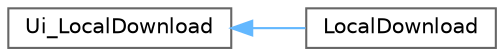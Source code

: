 digraph "类继承关系图"
{
 // LATEX_PDF_SIZE
  bgcolor="transparent";
  edge [fontname=Helvetica,fontsize=10,labelfontname=Helvetica,labelfontsize=10];
  node [fontname=Helvetica,fontsize=10,shape=box,height=0.2,width=0.4];
  rankdir="LR";
  Node0 [id="Node000000",label="Ui_LocalDownload",height=0.2,width=0.4,color="grey40", fillcolor="white", style="filled",URL="$class_ui___local_download.html",tooltip=" "];
  Node0 -> Node1 [id="edge494_Node000000_Node000001",dir="back",color="steelblue1",style="solid",tooltip=" "];
  Node1 [id="Node000001",label="LocalDownload",height=0.2,width=0.4,color="grey40", fillcolor="white", style="filled",URL="$class_ui_1_1_local_download.html",tooltip=" "];
}
